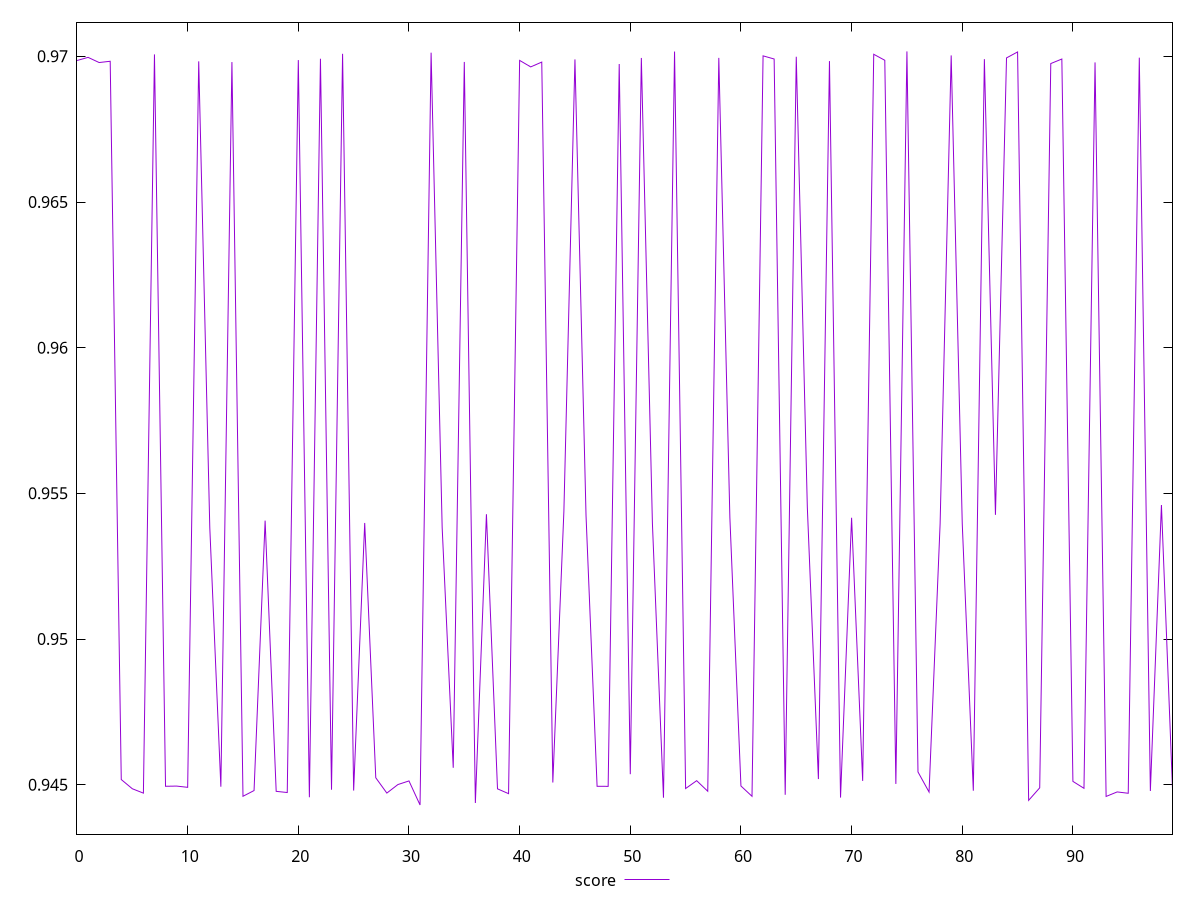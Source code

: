 reset

$score <<EOF
0 0.969857181078521
1 0.9699656449742463
2 0.969788198634145
3 0.9698320187278098
4 0.9451770848181873
5 0.9448604876920915
6 0.9447107474932676
7 0.9700664428913762
8 0.9449455037171728
9 0.9449522915849652
10 0.9449094621537639
11 0.9698298869184737
12 0.9538288441888962
13 0.9449312456624568
14 0.969803634429276
15 0.9446023069149881
16 0.9447991706627926
17 0.9540636907825161
18 0.9447718488981502
19 0.9447312706197232
20 0.969872612072739
21 0.9445694805029379
22 0.9699190533414764
23 0.9448276270625072
24 0.9700868381819792
25 0.9447988394976587
26 0.9539842103139042
27 0.9452375298847111
28 0.9447120408801053
29 0.9450048988464741
30 0.9451291744315955
31 0.9443030417368379
32 0.9701264359305592
33 0.9538262857624084
34 0.9455812772027243
35 0.9698085903758702
36 0.9443730345745336
37 0.9542839510617946
38 0.9448579438830269
39 0.9446922156810866
40 0.969861943389754
41 0.9696382564309539
42 0.9698037061284385
43 0.9450745905381577
44 0.9543853878644386
45 0.9698966077179955
46 0.954246898124405
47 0.9449439347232489
48 0.9449436624158658
49 0.9697369247144061
50 0.945361588903124
51 0.9699464920970178
52 0.9539681200311324
53 0.9445530435239454
54 0.970164674804684
55 0.9448682484831179
56 0.9451378642860906
57 0.9447757394992307
58 0.9699472694424169
59 0.9541735054093602
60 0.9449562460873555
61 0.9446017473207604
62 0.9700174897578542
63 0.9699098081235418
64 0.944652904059021
65 0.9699865397924918
66 0.9545223275454326
67 0.9451938599750356
68 0.9698390225614537
69 0.94455815393791
70 0.9541619448748186
71 0.9451296079727636
72 0.9700719324132829
73 0.96986586387637
74 0.9450252546620488
75 0.9701695035748684
76 0.9454372793080527
77 0.9447482485617111
78 0.9539555952456275
79 0.9700325467734433
80 0.9539632456382352
81 0.9447933134146437
82 0.9699048002785073
83 0.9542619770243551
84 0.9699469567188133
85 0.9701514042082251
86 0.9444628924818315
87 0.9448926752477695
88 0.9697529156936776
89 0.9699087708282816
90 0.9451138050778094
91 0.9448758334575414
92 0.9697933444633361
93 0.9445964310115766
94 0.9447516658744461
95 0.9447056582675607
96 0.9699543900383729
97 0.9447843060532675
98 0.9546004703829503
99 0.9448557179940339
EOF

set key outside below
set xrange [0:99]
set yrange [0.9433030417368379:0.9711695035748684]
set terminal svg size 640, 490 enhanced background rgb 'white'
set output "report_00007_2020-12-11T15:55:29.892Z/first-meaningful-paint/samples/pages+cached+noexternal+noimg/score/values.svg"

plot $score title "score" with line

reset
